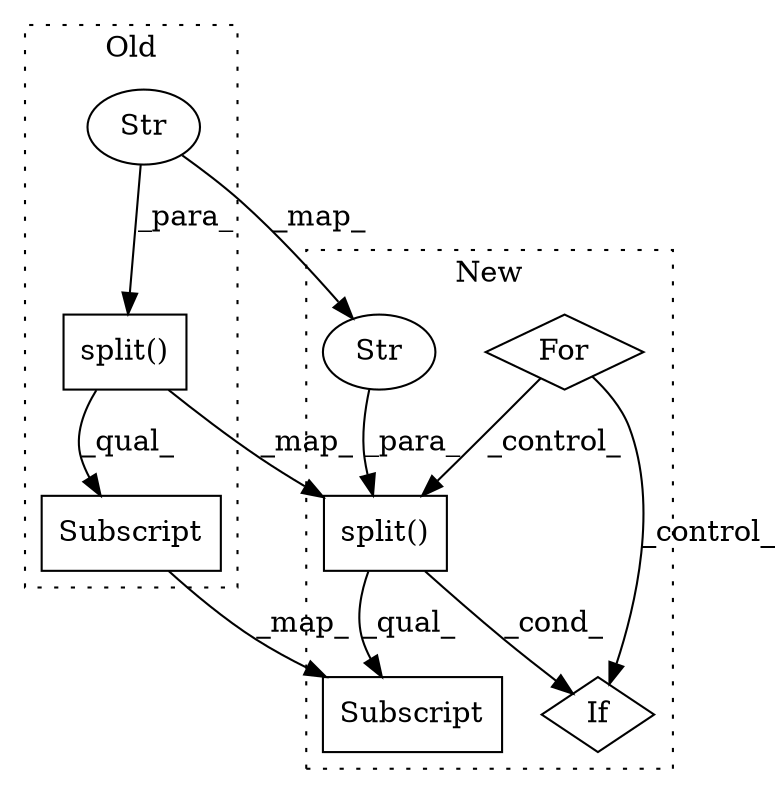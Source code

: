 digraph G {
subgraph cluster0 {
1 [label="split()" a="75" s="265,277" l="8,1" shape="box"];
4 [label="Subscript" a="63" s="345,0" l="4,0" shape="box"];
6 [label="Str" a="66" s="273" l="4" shape="ellipse"];
label = "Old";
style="dotted";
}
subgraph cluster1 {
2 [label="split()" a="75" s="301,313" l="8,1" shape="box"];
3 [label="Subscript" a="63" s="280,0" l="4,0" shape="box"];
5 [label="If" a="96" s="342" l="31" shape="diamond"];
7 [label="Str" a="66" s="309" l="4" shape="ellipse"];
8 [label="For" a="107" s="227,266" l="4,10" shape="diamond"];
label = "New";
style="dotted";
}
1 -> 2 [label="_map_"];
1 -> 4 [label="_qual_"];
2 -> 3 [label="_qual_"];
2 -> 5 [label="_cond_"];
4 -> 3 [label="_map_"];
6 -> 1 [label="_para_"];
6 -> 7 [label="_map_"];
7 -> 2 [label="_para_"];
8 -> 5 [label="_control_"];
8 -> 2 [label="_control_"];
}